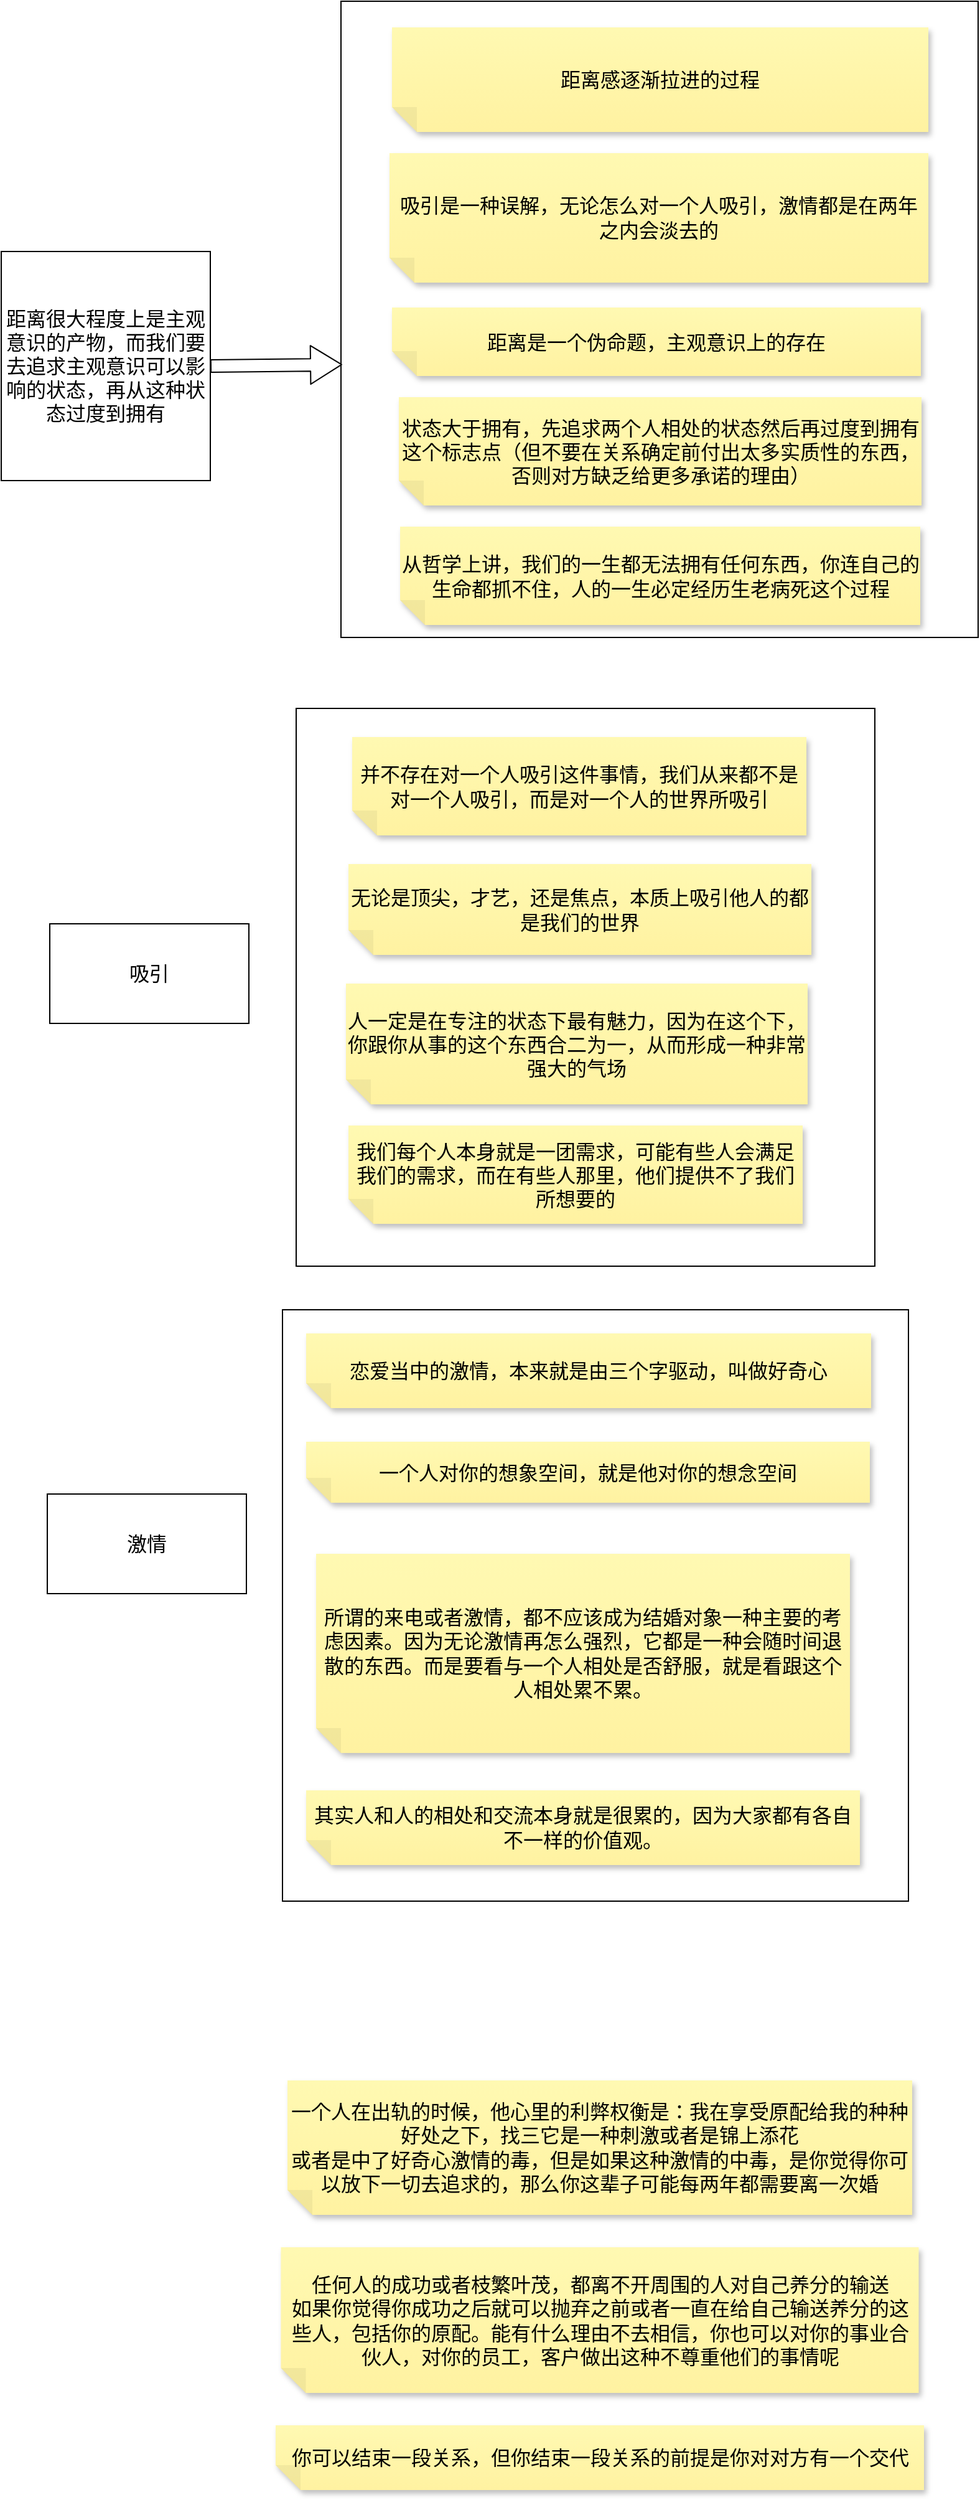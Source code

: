 <mxfile version="20.5.3" type="github">
  <diagram id="N5WR_CQhTeOgYyPtE60l" name="第 1 页">
    <mxGraphModel dx="1732" dy="999" grid="0" gridSize="10" guides="1" tooltips="1" connect="1" arrows="1" fold="1" page="0" pageScale="1" pageWidth="1200" pageHeight="1600" math="0" shadow="0">
      <root>
        <mxCell id="0" />
        <mxCell id="1" parent="0" />
        <mxCell id="9sTnAQBF27aZG5OhYkMY-22" value="" style="rounded=0;whiteSpace=wrap;html=1;fontSize=16;" vertex="1" parent="1">
          <mxGeometry x="-100" y="1029" width="503" height="475" as="geometry" />
        </mxCell>
        <mxCell id="9sTnAQBF27aZG5OhYkMY-15" value="" style="rounded=0;whiteSpace=wrap;html=1;fontSize=16;" vertex="1" parent="1">
          <mxGeometry x="-89" y="546" width="465" height="448" as="geometry" />
        </mxCell>
        <mxCell id="9sTnAQBF27aZG5OhYkMY-6" value="" style="rounded=0;whiteSpace=wrap;html=1;fontSize=16;" vertex="1" parent="1">
          <mxGeometry x="-53" y="-22" width="512" height="511" as="geometry" />
        </mxCell>
        <mxCell id="9sTnAQBF27aZG5OhYkMY-1" value="距离感逐渐拉进的过程" style="shape=note;whiteSpace=wrap;html=1;backgroundOutline=1;fontColor=#000000;darkOpacity=0.05;fillColor=#FFF9B2;strokeColor=none;fillStyle=solid;direction=west;gradientDirection=north;gradientColor=#FFF2A1;shadow=1;size=20;pointerEvents=1;fontSize=16;" vertex="1" parent="1">
          <mxGeometry x="-12" y="-1" width="431" height="84" as="geometry" />
        </mxCell>
        <mxCell id="9sTnAQBF27aZG5OhYkMY-2" value="吸引是一种误解，无论怎么对一个人吸引，激情都是在两年之内会淡去的" style="shape=note;whiteSpace=wrap;html=1;backgroundOutline=1;fontColor=#000000;darkOpacity=0.05;fillColor=#FFF9B2;strokeColor=none;fillStyle=solid;direction=west;gradientDirection=north;gradientColor=#FFF2A1;shadow=1;size=20;pointerEvents=1;fontSize=16;" vertex="1" parent="1">
          <mxGeometry x="-14" y="100" width="433" height="104" as="geometry" />
        </mxCell>
        <mxCell id="9sTnAQBF27aZG5OhYkMY-3" value="距离是一个伪命题，主观意识上的存在" style="shape=note;whiteSpace=wrap;html=1;backgroundOutline=1;fontColor=#000000;darkOpacity=0.05;fillColor=#FFF9B2;strokeColor=none;fillStyle=solid;direction=west;gradientDirection=north;gradientColor=#FFF2A1;shadow=1;size=20;pointerEvents=1;fontSize=16;" vertex="1" parent="1">
          <mxGeometry x="-12" y="224" width="425" height="55" as="geometry" />
        </mxCell>
        <mxCell id="9sTnAQBF27aZG5OhYkMY-4" value="状态大于拥有，先追求两个人相处的状态然后再过度到拥有这个标志点（但不要在关系确定前付出太多实质性的东西，否则对方缺乏给更多承诺的理由）" style="shape=note;whiteSpace=wrap;html=1;backgroundOutline=1;fontColor=#000000;darkOpacity=0.05;fillColor=#FFF9B2;strokeColor=none;fillStyle=solid;direction=west;gradientDirection=north;gradientColor=#FFF2A1;shadow=1;size=20;pointerEvents=1;fontSize=16;" vertex="1" parent="1">
          <mxGeometry x="-6.5" y="296" width="420" height="87" as="geometry" />
        </mxCell>
        <mxCell id="9sTnAQBF27aZG5OhYkMY-5" value="从哲学上讲，我们的一生都无法拥有任何东西，你连自己的生命都抓不住，人的一生必定经历生老病死这个过程" style="shape=note;whiteSpace=wrap;html=1;backgroundOutline=1;fontColor=#000000;darkOpacity=0.05;fillColor=#FFF9B2;strokeColor=none;fillStyle=solid;direction=west;gradientDirection=north;gradientColor=#FFF2A1;shadow=1;size=20;pointerEvents=1;fontSize=16;" vertex="1" parent="1">
          <mxGeometry x="-5.5" y="400" width="418" height="79" as="geometry" />
        </mxCell>
        <mxCell id="9sTnAQBF27aZG5OhYkMY-7" value="距离很大程度上是主观意识的产物，而我们要去追求主观意识可以影响的状态，再从这种状态过度到拥有" style="rounded=0;whiteSpace=wrap;html=1;fontSize=16;" vertex="1" parent="1">
          <mxGeometry x="-326" y="179" width="168" height="184" as="geometry" />
        </mxCell>
        <mxCell id="9sTnAQBF27aZG5OhYkMY-8" value="" style="edgeStyle=none;orthogonalLoop=1;jettySize=auto;html=1;shape=flexArrow;rounded=1;startSize=8;endSize=8;fontSize=12;endArrow=open;sourcePerimeterSpacing=8;targetPerimeterSpacing=8;curved=1;exitX=1;exitY=0.5;exitDx=0;exitDy=0;entryX=0.002;entryY=0.571;entryDx=0;entryDy=0;entryPerimeter=0;" edge="1" parent="1" source="9sTnAQBF27aZG5OhYkMY-7" target="9sTnAQBF27aZG5OhYkMY-6">
          <mxGeometry width="140" relative="1" as="geometry">
            <mxPoint x="-176" y="217" as="sourcePoint" />
            <mxPoint x="-49" y="216.5" as="targetPoint" />
            <Array as="points" />
          </mxGeometry>
        </mxCell>
        <mxCell id="9sTnAQBF27aZG5OhYkMY-11" value="并不存在对一个人吸引这件事情，我们从来都不是对一个人吸引，而是对一个人的世界所吸引" style="shape=note;whiteSpace=wrap;html=1;backgroundOutline=1;fontColor=#000000;darkOpacity=0.05;fillColor=#FFF9B2;strokeColor=none;fillStyle=solid;direction=west;gradientDirection=north;gradientColor=#FFF2A1;shadow=1;size=20;pointerEvents=1;fontSize=16;" vertex="1" parent="1">
          <mxGeometry x="-44" y="569" width="365" height="79" as="geometry" />
        </mxCell>
        <mxCell id="9sTnAQBF27aZG5OhYkMY-12" value="无论是顶尖，才艺，还是焦点，本质上吸引他人的都是我们的世界" style="shape=note;whiteSpace=wrap;html=1;backgroundOutline=1;fontColor=#000000;darkOpacity=0.05;fillColor=#FFF9B2;strokeColor=none;fillStyle=solid;direction=west;gradientDirection=north;gradientColor=#FFF2A1;shadow=1;size=20;pointerEvents=1;fontSize=16;" vertex="1" parent="1">
          <mxGeometry x="-47" y="671" width="372" height="73" as="geometry" />
        </mxCell>
        <mxCell id="9sTnAQBF27aZG5OhYkMY-13" value="人一定是在专注的状态下最有魅力，因为在这个下，你跟你从事的这个东西合二为一，从而形成一种非常强大的气场" style="shape=note;whiteSpace=wrap;html=1;backgroundOutline=1;fontColor=#000000;darkOpacity=0.05;fillColor=#FFF9B2;strokeColor=none;fillStyle=solid;direction=west;gradientDirection=north;gradientColor=#FFF2A1;shadow=1;size=20;pointerEvents=1;fontSize=16;" vertex="1" parent="1">
          <mxGeometry x="-49" y="767" width="371" height="97" as="geometry" />
        </mxCell>
        <mxCell id="9sTnAQBF27aZG5OhYkMY-14" value="我们每个人本身就是一团需求，可能有些人会满足我们的需求，而在有些人那里，他们提供不了我们所想要的" style="shape=note;whiteSpace=wrap;html=1;backgroundOutline=1;fontColor=#000000;darkOpacity=0.05;fillColor=#FFF9B2;strokeColor=none;fillStyle=solid;direction=west;gradientDirection=north;gradientColor=#FFF2A1;shadow=1;size=20;pointerEvents=1;fontSize=16;" vertex="1" parent="1">
          <mxGeometry x="-47" y="881" width="365" height="79" as="geometry" />
        </mxCell>
        <mxCell id="9sTnAQBF27aZG5OhYkMY-16" value="恋爱当中的激情，本来就是由三个字驱动，叫做好奇心" style="shape=note;whiteSpace=wrap;html=1;backgroundOutline=1;fontColor=#000000;darkOpacity=0.05;fillColor=#FFF9B2;strokeColor=none;fillStyle=solid;direction=west;gradientDirection=north;gradientColor=#FFF2A1;shadow=1;size=20;pointerEvents=1;fontSize=16;" vertex="1" parent="1">
          <mxGeometry x="-81" y="1048" width="454" height="60" as="geometry" />
        </mxCell>
        <mxCell id="9sTnAQBF27aZG5OhYkMY-17" value="吸引" style="rounded=0;whiteSpace=wrap;html=1;fontSize=16;" vertex="1" parent="1">
          <mxGeometry x="-287" y="719" width="160" height="80" as="geometry" />
        </mxCell>
        <mxCell id="9sTnAQBF27aZG5OhYkMY-18" value="激情" style="rounded=0;whiteSpace=wrap;html=1;fontSize=16;" vertex="1" parent="1">
          <mxGeometry x="-289" y="1177" width="160" height="80" as="geometry" />
        </mxCell>
        <mxCell id="9sTnAQBF27aZG5OhYkMY-19" value="一个人对你的想象空间，就是他对你的想念空间" style="shape=note;whiteSpace=wrap;html=1;backgroundOutline=1;fontColor=#000000;darkOpacity=0.05;fillColor=#FFF9B2;strokeColor=none;fillStyle=solid;direction=west;gradientDirection=north;gradientColor=#FFF2A1;shadow=1;size=20;pointerEvents=1;fontSize=16;" vertex="1" parent="1">
          <mxGeometry x="-81" y="1135" width="453" height="49" as="geometry" />
        </mxCell>
        <mxCell id="9sTnAQBF27aZG5OhYkMY-20" value="所谓的来电或者激情，都不应该成为结婚对象一种主要的考虑因素。因为无论激情再怎么强烈，它都是一种会随时间退散的东西。而是要看与一个人相处是否舒服，就是看跟这个人相处累不累。" style="shape=note;whiteSpace=wrap;html=1;backgroundOutline=1;fontColor=#000000;darkOpacity=0.05;fillColor=#FFF9B2;strokeColor=none;fillStyle=solid;direction=west;gradientDirection=north;gradientColor=#FFF2A1;shadow=1;size=20;pointerEvents=1;fontSize=16;" vertex="1" parent="1">
          <mxGeometry x="-73" y="1225" width="429" height="160" as="geometry" />
        </mxCell>
        <mxCell id="9sTnAQBF27aZG5OhYkMY-21" value="其实人和人的相处和交流本身就是很累的，因为大家都有各自不一样的价值观。" style="shape=note;whiteSpace=wrap;html=1;backgroundOutline=1;fontColor=#000000;darkOpacity=0.05;fillColor=#FFF9B2;strokeColor=none;fillStyle=solid;direction=west;gradientDirection=north;gradientColor=#FFF2A1;shadow=1;size=20;pointerEvents=1;fontSize=16;" vertex="1" parent="1">
          <mxGeometry x="-81" y="1415" width="445" height="60" as="geometry" />
        </mxCell>
        <mxCell id="9sTnAQBF27aZG5OhYkMY-23" value="一个人在出轨的时候，他心里的利弊权衡是：我在享受原配给我的种种好处之下，找三它是一种刺激或者是锦上添花&lt;br&gt;或者是中了好奇心激情的毒，但是如果这种激情的中毒，是你觉得你可以放下一切去追求的，那么你这辈子可能每两年都需要离一次婚&lt;br&gt;" style="shape=note;whiteSpace=wrap;html=1;backgroundOutline=1;fontColor=#000000;darkOpacity=0.05;fillColor=#FFF9B2;strokeColor=none;fillStyle=solid;direction=west;gradientDirection=north;gradientColor=#FFF2A1;shadow=1;size=20;pointerEvents=1;fontSize=16;" vertex="1" parent="1">
          <mxGeometry x="-96" y="1648" width="502" height="108" as="geometry" />
        </mxCell>
        <mxCell id="9sTnAQBF27aZG5OhYkMY-24" value="任何人的成功或者枝繁叶茂，都离不开周围的人对自己养分的输送&lt;br&gt;如果你觉得你成功之后就可以抛弃之前或者一直在给自己输送养分的这些人，包括你的原配。能有什么理由不去相信，你也可以对你的事业合伙人，对你的员工，客户做出这种不尊重他们的事情呢" style="shape=note;whiteSpace=wrap;html=1;backgroundOutline=1;fontColor=#000000;darkOpacity=0.05;fillColor=#FFF9B2;strokeColor=none;fillStyle=solid;direction=west;gradientDirection=north;gradientColor=#FFF2A1;shadow=1;size=20;pointerEvents=1;fontSize=16;" vertex="1" parent="1">
          <mxGeometry x="-101.25" y="1782" width="512.5" height="117" as="geometry" />
        </mxCell>
        <mxCell id="9sTnAQBF27aZG5OhYkMY-25" value="你可以结束一段关系，但你结束一段关系的前提是你对对方有一个交代" style="shape=note;whiteSpace=wrap;html=1;backgroundOutline=1;fontColor=#000000;darkOpacity=0.05;fillColor=#FFF9B2;strokeColor=none;fillStyle=solid;direction=west;gradientDirection=north;gradientColor=#FFF2A1;shadow=1;size=20;pointerEvents=1;fontSize=16;" vertex="1" parent="1">
          <mxGeometry x="-105.5" y="1925" width="521" height="52" as="geometry" />
        </mxCell>
      </root>
    </mxGraphModel>
  </diagram>
</mxfile>

